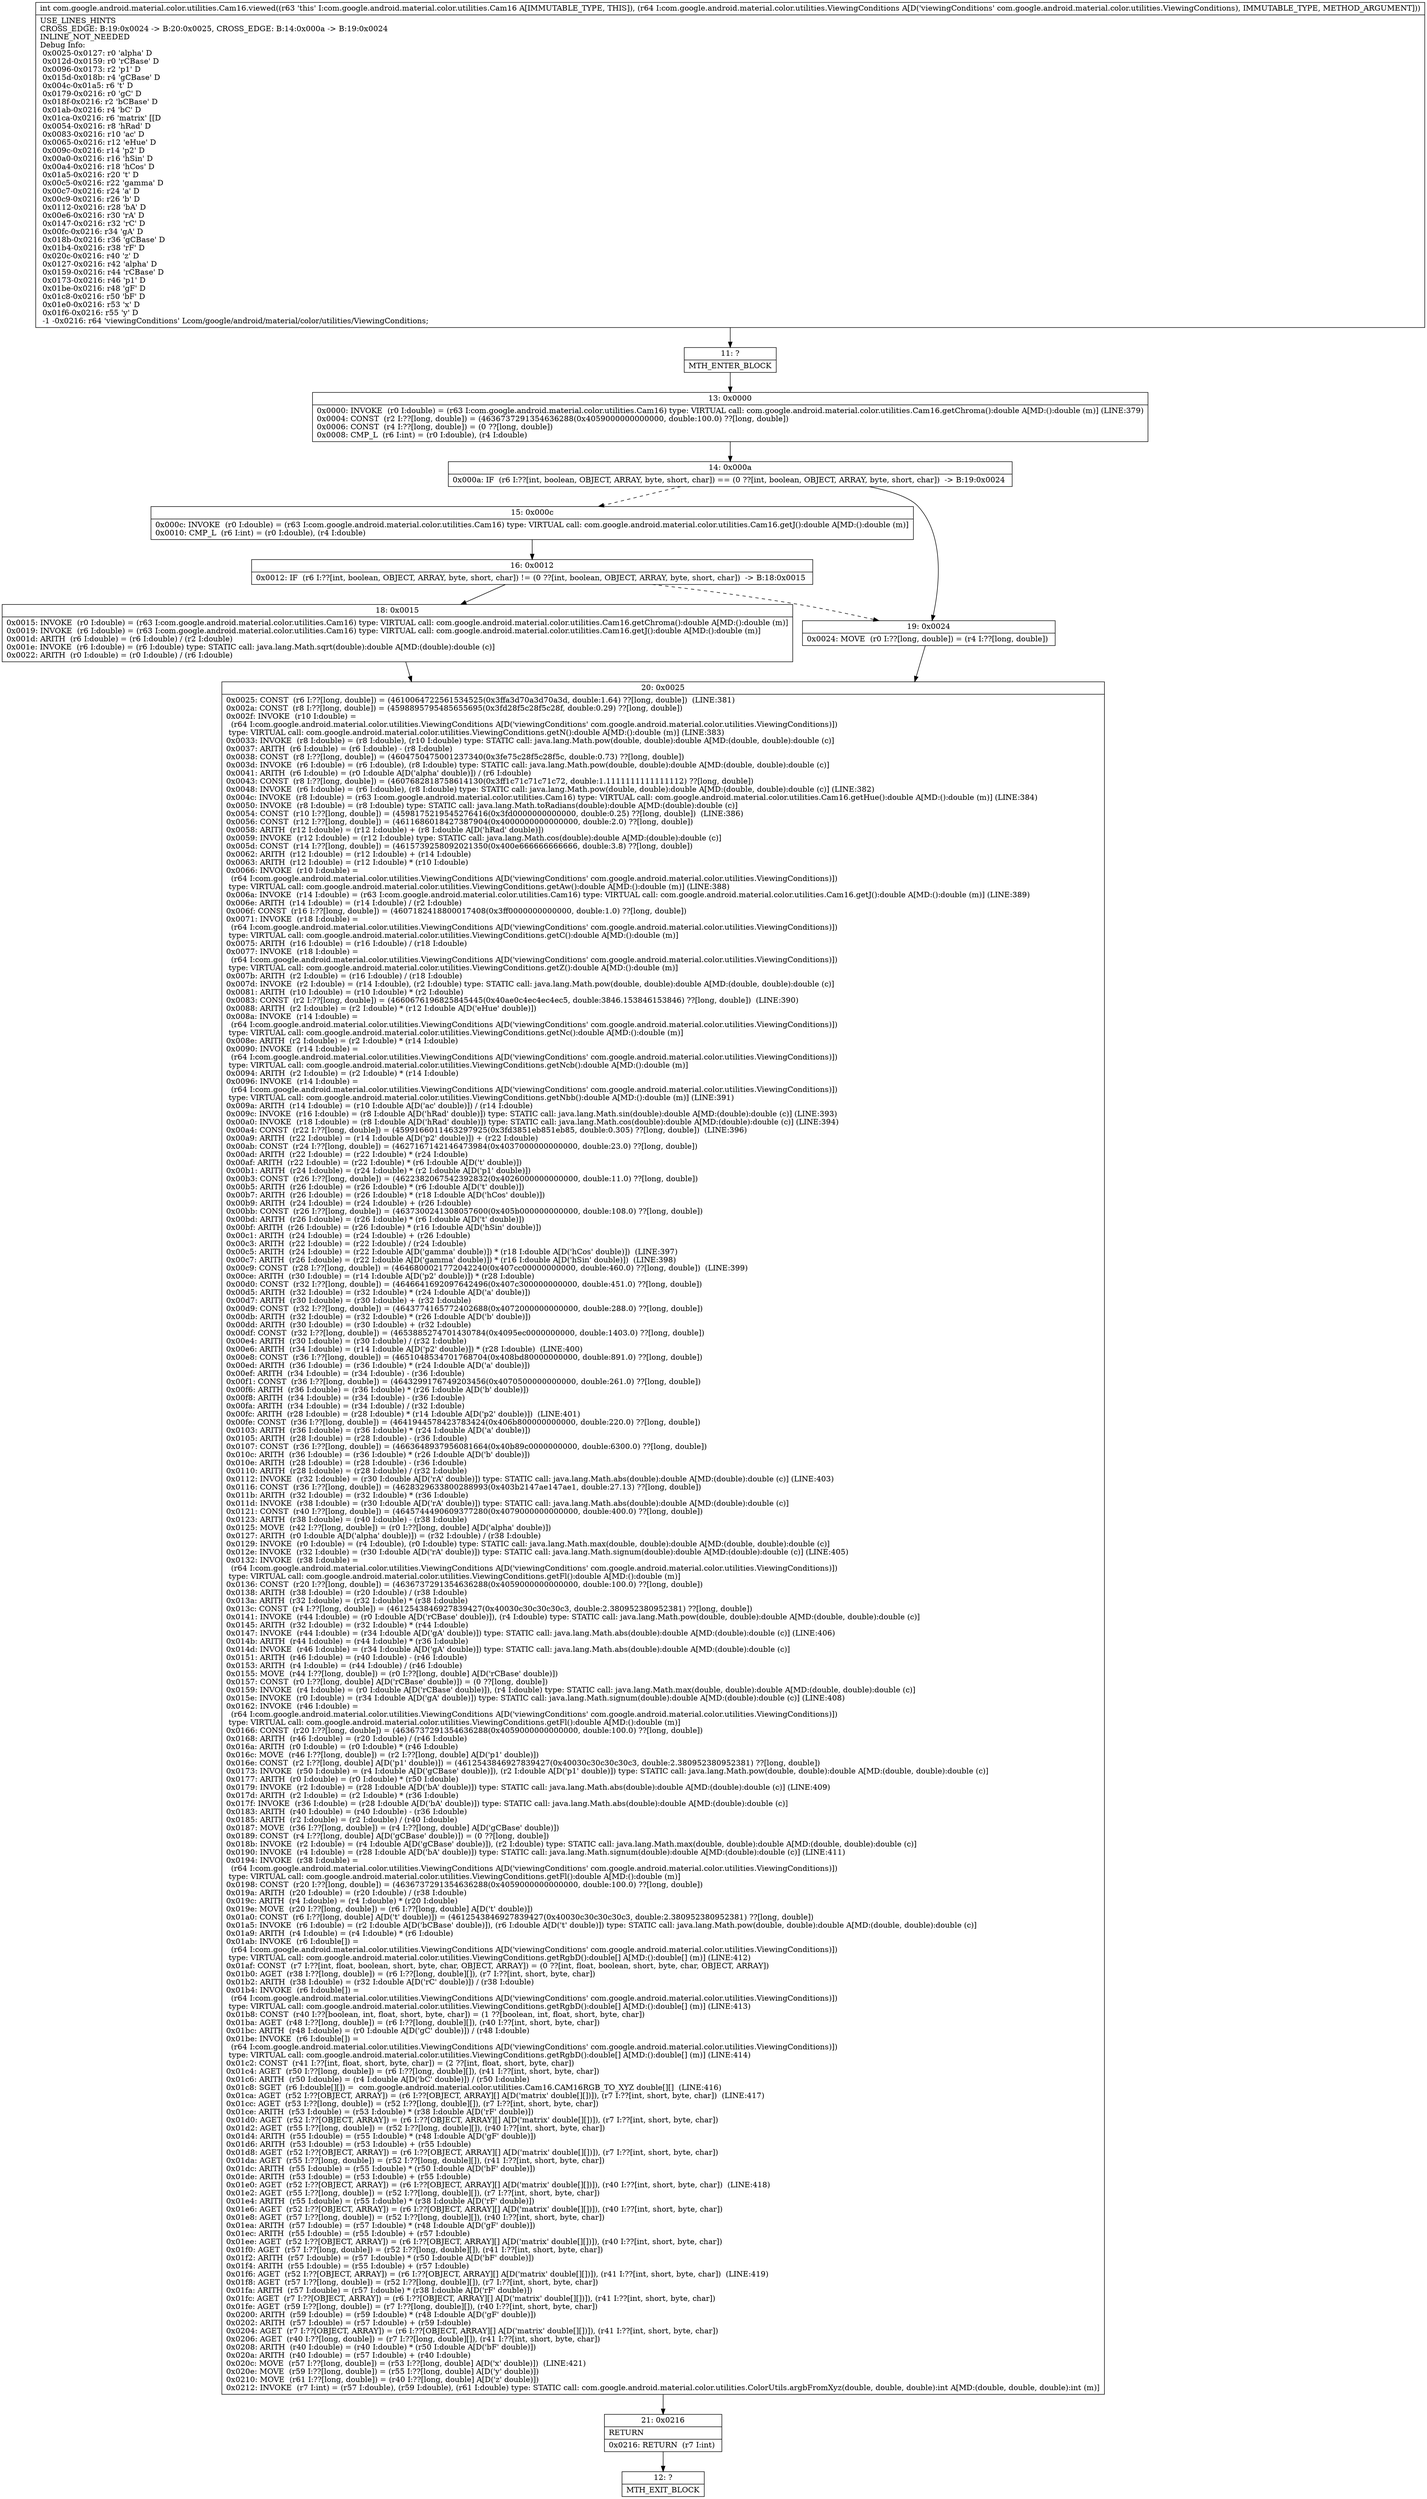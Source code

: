 digraph "CFG forcom.google.android.material.color.utilities.Cam16.viewed(Lcom\/google\/android\/material\/color\/utilities\/ViewingConditions;)I" {
Node_11 [shape=record,label="{11\:\ ?|MTH_ENTER_BLOCK\l}"];
Node_13 [shape=record,label="{13\:\ 0x0000|0x0000: INVOKE  (r0 I:double) = (r63 I:com.google.android.material.color.utilities.Cam16) type: VIRTUAL call: com.google.android.material.color.utilities.Cam16.getChroma():double A[MD:():double (m)] (LINE:379)\l0x0004: CONST  (r2 I:??[long, double]) = (4636737291354636288(0x4059000000000000, double:100.0) ??[long, double]) \l0x0006: CONST  (r4 I:??[long, double]) = (0 ??[long, double]) \l0x0008: CMP_L  (r6 I:int) = (r0 I:double), (r4 I:double) \l}"];
Node_14 [shape=record,label="{14\:\ 0x000a|0x000a: IF  (r6 I:??[int, boolean, OBJECT, ARRAY, byte, short, char]) == (0 ??[int, boolean, OBJECT, ARRAY, byte, short, char])  \-\> B:19:0x0024 \l}"];
Node_15 [shape=record,label="{15\:\ 0x000c|0x000c: INVOKE  (r0 I:double) = (r63 I:com.google.android.material.color.utilities.Cam16) type: VIRTUAL call: com.google.android.material.color.utilities.Cam16.getJ():double A[MD:():double (m)]\l0x0010: CMP_L  (r6 I:int) = (r0 I:double), (r4 I:double) \l}"];
Node_16 [shape=record,label="{16\:\ 0x0012|0x0012: IF  (r6 I:??[int, boolean, OBJECT, ARRAY, byte, short, char]) != (0 ??[int, boolean, OBJECT, ARRAY, byte, short, char])  \-\> B:18:0x0015 \l}"];
Node_18 [shape=record,label="{18\:\ 0x0015|0x0015: INVOKE  (r0 I:double) = (r63 I:com.google.android.material.color.utilities.Cam16) type: VIRTUAL call: com.google.android.material.color.utilities.Cam16.getChroma():double A[MD:():double (m)]\l0x0019: INVOKE  (r6 I:double) = (r63 I:com.google.android.material.color.utilities.Cam16) type: VIRTUAL call: com.google.android.material.color.utilities.Cam16.getJ():double A[MD:():double (m)]\l0x001d: ARITH  (r6 I:double) = (r6 I:double) \/ (r2 I:double) \l0x001e: INVOKE  (r6 I:double) = (r6 I:double) type: STATIC call: java.lang.Math.sqrt(double):double A[MD:(double):double (c)]\l0x0022: ARITH  (r0 I:double) = (r0 I:double) \/ (r6 I:double) \l}"];
Node_20 [shape=record,label="{20\:\ 0x0025|0x0025: CONST  (r6 I:??[long, double]) = (4610064722561534525(0x3ffa3d70a3d70a3d, double:1.64) ??[long, double])  (LINE:381)\l0x002a: CONST  (r8 I:??[long, double]) = (4598895795485655695(0x3fd28f5c28f5c28f, double:0.29) ??[long, double]) \l0x002f: INVOKE  (r10 I:double) = \l  (r64 I:com.google.android.material.color.utilities.ViewingConditions A[D('viewingConditions' com.google.android.material.color.utilities.ViewingConditions)])\l type: VIRTUAL call: com.google.android.material.color.utilities.ViewingConditions.getN():double A[MD:():double (m)] (LINE:383)\l0x0033: INVOKE  (r8 I:double) = (r8 I:double), (r10 I:double) type: STATIC call: java.lang.Math.pow(double, double):double A[MD:(double, double):double (c)]\l0x0037: ARITH  (r6 I:double) = (r6 I:double) \- (r8 I:double) \l0x0038: CONST  (r8 I:??[long, double]) = (4604750475001237340(0x3fe75c28f5c28f5c, double:0.73) ??[long, double]) \l0x003d: INVOKE  (r6 I:double) = (r6 I:double), (r8 I:double) type: STATIC call: java.lang.Math.pow(double, double):double A[MD:(double, double):double (c)]\l0x0041: ARITH  (r6 I:double) = (r0 I:double A[D('alpha' double)]) \/ (r6 I:double) \l0x0043: CONST  (r8 I:??[long, double]) = (4607682818758614130(0x3ff1c71c71c71c72, double:1.1111111111111112) ??[long, double]) \l0x0048: INVOKE  (r6 I:double) = (r6 I:double), (r8 I:double) type: STATIC call: java.lang.Math.pow(double, double):double A[MD:(double, double):double (c)] (LINE:382)\l0x004c: INVOKE  (r8 I:double) = (r63 I:com.google.android.material.color.utilities.Cam16) type: VIRTUAL call: com.google.android.material.color.utilities.Cam16.getHue():double A[MD:():double (m)] (LINE:384)\l0x0050: INVOKE  (r8 I:double) = (r8 I:double) type: STATIC call: java.lang.Math.toRadians(double):double A[MD:(double):double (c)]\l0x0054: CONST  (r10 I:??[long, double]) = (4598175219545276416(0x3fd0000000000000, double:0.25) ??[long, double])  (LINE:386)\l0x0056: CONST  (r12 I:??[long, double]) = (4611686018427387904(0x4000000000000000, double:2.0) ??[long, double]) \l0x0058: ARITH  (r12 I:double) = (r12 I:double) + (r8 I:double A[D('hRad' double)]) \l0x0059: INVOKE  (r12 I:double) = (r12 I:double) type: STATIC call: java.lang.Math.cos(double):double A[MD:(double):double (c)]\l0x005d: CONST  (r14 I:??[long, double]) = (4615739258092021350(0x400e666666666666, double:3.8) ??[long, double]) \l0x0062: ARITH  (r12 I:double) = (r12 I:double) + (r14 I:double) \l0x0063: ARITH  (r12 I:double) = (r12 I:double) * (r10 I:double) \l0x0066: INVOKE  (r10 I:double) = \l  (r64 I:com.google.android.material.color.utilities.ViewingConditions A[D('viewingConditions' com.google.android.material.color.utilities.ViewingConditions)])\l type: VIRTUAL call: com.google.android.material.color.utilities.ViewingConditions.getAw():double A[MD:():double (m)] (LINE:388)\l0x006a: INVOKE  (r14 I:double) = (r63 I:com.google.android.material.color.utilities.Cam16) type: VIRTUAL call: com.google.android.material.color.utilities.Cam16.getJ():double A[MD:():double (m)] (LINE:389)\l0x006e: ARITH  (r14 I:double) = (r14 I:double) \/ (r2 I:double) \l0x006f: CONST  (r16 I:??[long, double]) = (4607182418800017408(0x3ff0000000000000, double:1.0) ??[long, double]) \l0x0071: INVOKE  (r18 I:double) = \l  (r64 I:com.google.android.material.color.utilities.ViewingConditions A[D('viewingConditions' com.google.android.material.color.utilities.ViewingConditions)])\l type: VIRTUAL call: com.google.android.material.color.utilities.ViewingConditions.getC():double A[MD:():double (m)]\l0x0075: ARITH  (r16 I:double) = (r16 I:double) \/ (r18 I:double) \l0x0077: INVOKE  (r18 I:double) = \l  (r64 I:com.google.android.material.color.utilities.ViewingConditions A[D('viewingConditions' com.google.android.material.color.utilities.ViewingConditions)])\l type: VIRTUAL call: com.google.android.material.color.utilities.ViewingConditions.getZ():double A[MD:():double (m)]\l0x007b: ARITH  (r2 I:double) = (r16 I:double) \/ (r18 I:double) \l0x007d: INVOKE  (r2 I:double) = (r14 I:double), (r2 I:double) type: STATIC call: java.lang.Math.pow(double, double):double A[MD:(double, double):double (c)]\l0x0081: ARITH  (r10 I:double) = (r10 I:double) * (r2 I:double) \l0x0083: CONST  (r2 I:??[long, double]) = (4660676196825845445(0x40ae0c4ec4ec4ec5, double:3846.153846153846) ??[long, double])  (LINE:390)\l0x0088: ARITH  (r2 I:double) = (r2 I:double) * (r12 I:double A[D('eHue' double)]) \l0x008a: INVOKE  (r14 I:double) = \l  (r64 I:com.google.android.material.color.utilities.ViewingConditions A[D('viewingConditions' com.google.android.material.color.utilities.ViewingConditions)])\l type: VIRTUAL call: com.google.android.material.color.utilities.ViewingConditions.getNc():double A[MD:():double (m)]\l0x008e: ARITH  (r2 I:double) = (r2 I:double) * (r14 I:double) \l0x0090: INVOKE  (r14 I:double) = \l  (r64 I:com.google.android.material.color.utilities.ViewingConditions A[D('viewingConditions' com.google.android.material.color.utilities.ViewingConditions)])\l type: VIRTUAL call: com.google.android.material.color.utilities.ViewingConditions.getNcb():double A[MD:():double (m)]\l0x0094: ARITH  (r2 I:double) = (r2 I:double) * (r14 I:double) \l0x0096: INVOKE  (r14 I:double) = \l  (r64 I:com.google.android.material.color.utilities.ViewingConditions A[D('viewingConditions' com.google.android.material.color.utilities.ViewingConditions)])\l type: VIRTUAL call: com.google.android.material.color.utilities.ViewingConditions.getNbb():double A[MD:():double (m)] (LINE:391)\l0x009a: ARITH  (r14 I:double) = (r10 I:double A[D('ac' double)]) \/ (r14 I:double) \l0x009c: INVOKE  (r16 I:double) = (r8 I:double A[D('hRad' double)]) type: STATIC call: java.lang.Math.sin(double):double A[MD:(double):double (c)] (LINE:393)\l0x00a0: INVOKE  (r18 I:double) = (r8 I:double A[D('hRad' double)]) type: STATIC call: java.lang.Math.cos(double):double A[MD:(double):double (c)] (LINE:394)\l0x00a4: CONST  (r22 I:??[long, double]) = (4599166011463297925(0x3fd3851eb851eb85, double:0.305) ??[long, double])  (LINE:396)\l0x00a9: ARITH  (r22 I:double) = (r14 I:double A[D('p2' double)]) + (r22 I:double) \l0x00ab: CONST  (r24 I:??[long, double]) = (4627167142146473984(0x4037000000000000, double:23.0) ??[long, double]) \l0x00ad: ARITH  (r22 I:double) = (r22 I:double) * (r24 I:double) \l0x00af: ARITH  (r22 I:double) = (r22 I:double) * (r6 I:double A[D('t' double)]) \l0x00b1: ARITH  (r24 I:double) = (r24 I:double) * (r2 I:double A[D('p1' double)]) \l0x00b3: CONST  (r26 I:??[long, double]) = (4622382067542392832(0x4026000000000000, double:11.0) ??[long, double]) \l0x00b5: ARITH  (r26 I:double) = (r26 I:double) * (r6 I:double A[D('t' double)]) \l0x00b7: ARITH  (r26 I:double) = (r26 I:double) * (r18 I:double A[D('hCos' double)]) \l0x00b9: ARITH  (r24 I:double) = (r24 I:double) + (r26 I:double) \l0x00bb: CONST  (r26 I:??[long, double]) = (4637300241308057600(0x405b000000000000, double:108.0) ??[long, double]) \l0x00bd: ARITH  (r26 I:double) = (r26 I:double) * (r6 I:double A[D('t' double)]) \l0x00bf: ARITH  (r26 I:double) = (r26 I:double) * (r16 I:double A[D('hSin' double)]) \l0x00c1: ARITH  (r24 I:double) = (r24 I:double) + (r26 I:double) \l0x00c3: ARITH  (r22 I:double) = (r22 I:double) \/ (r24 I:double) \l0x00c5: ARITH  (r24 I:double) = (r22 I:double A[D('gamma' double)]) * (r18 I:double A[D('hCos' double)])  (LINE:397)\l0x00c7: ARITH  (r26 I:double) = (r22 I:double A[D('gamma' double)]) * (r16 I:double A[D('hSin' double)])  (LINE:398)\l0x00c9: CONST  (r28 I:??[long, double]) = (4646800021772042240(0x407cc00000000000, double:460.0) ??[long, double])  (LINE:399)\l0x00ce: ARITH  (r30 I:double) = (r14 I:double A[D('p2' double)]) * (r28 I:double) \l0x00d0: CONST  (r32 I:??[long, double]) = (4646641692097642496(0x407c300000000000, double:451.0) ??[long, double]) \l0x00d5: ARITH  (r32 I:double) = (r32 I:double) * (r24 I:double A[D('a' double)]) \l0x00d7: ARITH  (r30 I:double) = (r30 I:double) + (r32 I:double) \l0x00d9: CONST  (r32 I:??[long, double]) = (4643774165772402688(0x4072000000000000, double:288.0) ??[long, double]) \l0x00db: ARITH  (r32 I:double) = (r32 I:double) * (r26 I:double A[D('b' double)]) \l0x00dd: ARITH  (r30 I:double) = (r30 I:double) + (r32 I:double) \l0x00df: CONST  (r32 I:??[long, double]) = (4653885274701430784(0x4095ec0000000000, double:1403.0) ??[long, double]) \l0x00e4: ARITH  (r30 I:double) = (r30 I:double) \/ (r32 I:double) \l0x00e6: ARITH  (r34 I:double) = (r14 I:double A[D('p2' double)]) * (r28 I:double)  (LINE:400)\l0x00e8: CONST  (r36 I:??[long, double]) = (4651048534701768704(0x408bd80000000000, double:891.0) ??[long, double]) \l0x00ed: ARITH  (r36 I:double) = (r36 I:double) * (r24 I:double A[D('a' double)]) \l0x00ef: ARITH  (r34 I:double) = (r34 I:double) \- (r36 I:double) \l0x00f1: CONST  (r36 I:??[long, double]) = (4643299176749203456(0x4070500000000000, double:261.0) ??[long, double]) \l0x00f6: ARITH  (r36 I:double) = (r36 I:double) * (r26 I:double A[D('b' double)]) \l0x00f8: ARITH  (r34 I:double) = (r34 I:double) \- (r36 I:double) \l0x00fa: ARITH  (r34 I:double) = (r34 I:double) \/ (r32 I:double) \l0x00fc: ARITH  (r28 I:double) = (r28 I:double) * (r14 I:double A[D('p2' double)])  (LINE:401)\l0x00fe: CONST  (r36 I:??[long, double]) = (4641944578423783424(0x406b800000000000, double:220.0) ??[long, double]) \l0x0103: ARITH  (r36 I:double) = (r36 I:double) * (r24 I:double A[D('a' double)]) \l0x0105: ARITH  (r28 I:double) = (r28 I:double) \- (r36 I:double) \l0x0107: CONST  (r36 I:??[long, double]) = (4663648937956081664(0x40b89c0000000000, double:6300.0) ??[long, double]) \l0x010c: ARITH  (r36 I:double) = (r36 I:double) * (r26 I:double A[D('b' double)]) \l0x010e: ARITH  (r28 I:double) = (r28 I:double) \- (r36 I:double) \l0x0110: ARITH  (r28 I:double) = (r28 I:double) \/ (r32 I:double) \l0x0112: INVOKE  (r32 I:double) = (r30 I:double A[D('rA' double)]) type: STATIC call: java.lang.Math.abs(double):double A[MD:(double):double (c)] (LINE:403)\l0x0116: CONST  (r36 I:??[long, double]) = (4628329633800288993(0x403b2147ae147ae1, double:27.13) ??[long, double]) \l0x011b: ARITH  (r32 I:double) = (r32 I:double) * (r36 I:double) \l0x011d: INVOKE  (r38 I:double) = (r30 I:double A[D('rA' double)]) type: STATIC call: java.lang.Math.abs(double):double A[MD:(double):double (c)]\l0x0121: CONST  (r40 I:??[long, double]) = (4645744490609377280(0x4079000000000000, double:400.0) ??[long, double]) \l0x0123: ARITH  (r38 I:double) = (r40 I:double) \- (r38 I:double) \l0x0125: MOVE  (r42 I:??[long, double]) = (r0 I:??[long, double] A[D('alpha' double)]) \l0x0127: ARITH  (r0 I:double A[D('alpha' double)]) = (r32 I:double) \/ (r38 I:double) \l0x0129: INVOKE  (r0 I:double) = (r4 I:double), (r0 I:double) type: STATIC call: java.lang.Math.max(double, double):double A[MD:(double, double):double (c)]\l0x012e: INVOKE  (r32 I:double) = (r30 I:double A[D('rA' double)]) type: STATIC call: java.lang.Math.signum(double):double A[MD:(double):double (c)] (LINE:405)\l0x0132: INVOKE  (r38 I:double) = \l  (r64 I:com.google.android.material.color.utilities.ViewingConditions A[D('viewingConditions' com.google.android.material.color.utilities.ViewingConditions)])\l type: VIRTUAL call: com.google.android.material.color.utilities.ViewingConditions.getFl():double A[MD:():double (m)]\l0x0136: CONST  (r20 I:??[long, double]) = (4636737291354636288(0x4059000000000000, double:100.0) ??[long, double]) \l0x0138: ARITH  (r38 I:double) = (r20 I:double) \/ (r38 I:double) \l0x013a: ARITH  (r32 I:double) = (r32 I:double) * (r38 I:double) \l0x013c: CONST  (r4 I:??[long, double]) = (4612543846927839427(0x40030c30c30c30c3, double:2.380952380952381) ??[long, double]) \l0x0141: INVOKE  (r44 I:double) = (r0 I:double A[D('rCBase' double)]), (r4 I:double) type: STATIC call: java.lang.Math.pow(double, double):double A[MD:(double, double):double (c)]\l0x0145: ARITH  (r32 I:double) = (r32 I:double) * (r44 I:double) \l0x0147: INVOKE  (r44 I:double) = (r34 I:double A[D('gA' double)]) type: STATIC call: java.lang.Math.abs(double):double A[MD:(double):double (c)] (LINE:406)\l0x014b: ARITH  (r44 I:double) = (r44 I:double) * (r36 I:double) \l0x014d: INVOKE  (r46 I:double) = (r34 I:double A[D('gA' double)]) type: STATIC call: java.lang.Math.abs(double):double A[MD:(double):double (c)]\l0x0151: ARITH  (r46 I:double) = (r40 I:double) \- (r46 I:double) \l0x0153: ARITH  (r4 I:double) = (r44 I:double) \/ (r46 I:double) \l0x0155: MOVE  (r44 I:??[long, double]) = (r0 I:??[long, double] A[D('rCBase' double)]) \l0x0157: CONST  (r0 I:??[long, double] A[D('rCBase' double)]) = (0 ??[long, double]) \l0x0159: INVOKE  (r4 I:double) = (r0 I:double A[D('rCBase' double)]), (r4 I:double) type: STATIC call: java.lang.Math.max(double, double):double A[MD:(double, double):double (c)]\l0x015e: INVOKE  (r0 I:double) = (r34 I:double A[D('gA' double)]) type: STATIC call: java.lang.Math.signum(double):double A[MD:(double):double (c)] (LINE:408)\l0x0162: INVOKE  (r46 I:double) = \l  (r64 I:com.google.android.material.color.utilities.ViewingConditions A[D('viewingConditions' com.google.android.material.color.utilities.ViewingConditions)])\l type: VIRTUAL call: com.google.android.material.color.utilities.ViewingConditions.getFl():double A[MD:():double (m)]\l0x0166: CONST  (r20 I:??[long, double]) = (4636737291354636288(0x4059000000000000, double:100.0) ??[long, double]) \l0x0168: ARITH  (r46 I:double) = (r20 I:double) \/ (r46 I:double) \l0x016a: ARITH  (r0 I:double) = (r0 I:double) * (r46 I:double) \l0x016c: MOVE  (r46 I:??[long, double]) = (r2 I:??[long, double] A[D('p1' double)]) \l0x016e: CONST  (r2 I:??[long, double] A[D('p1' double)]) = (4612543846927839427(0x40030c30c30c30c3, double:2.380952380952381) ??[long, double]) \l0x0173: INVOKE  (r50 I:double) = (r4 I:double A[D('gCBase' double)]), (r2 I:double A[D('p1' double)]) type: STATIC call: java.lang.Math.pow(double, double):double A[MD:(double, double):double (c)]\l0x0177: ARITH  (r0 I:double) = (r0 I:double) * (r50 I:double) \l0x0179: INVOKE  (r2 I:double) = (r28 I:double A[D('bA' double)]) type: STATIC call: java.lang.Math.abs(double):double A[MD:(double):double (c)] (LINE:409)\l0x017d: ARITH  (r2 I:double) = (r2 I:double) * (r36 I:double) \l0x017f: INVOKE  (r36 I:double) = (r28 I:double A[D('bA' double)]) type: STATIC call: java.lang.Math.abs(double):double A[MD:(double):double (c)]\l0x0183: ARITH  (r40 I:double) = (r40 I:double) \- (r36 I:double) \l0x0185: ARITH  (r2 I:double) = (r2 I:double) \/ (r40 I:double) \l0x0187: MOVE  (r36 I:??[long, double]) = (r4 I:??[long, double] A[D('gCBase' double)]) \l0x0189: CONST  (r4 I:??[long, double] A[D('gCBase' double)]) = (0 ??[long, double]) \l0x018b: INVOKE  (r2 I:double) = (r4 I:double A[D('gCBase' double)]), (r2 I:double) type: STATIC call: java.lang.Math.max(double, double):double A[MD:(double, double):double (c)]\l0x0190: INVOKE  (r4 I:double) = (r28 I:double A[D('bA' double)]) type: STATIC call: java.lang.Math.signum(double):double A[MD:(double):double (c)] (LINE:411)\l0x0194: INVOKE  (r38 I:double) = \l  (r64 I:com.google.android.material.color.utilities.ViewingConditions A[D('viewingConditions' com.google.android.material.color.utilities.ViewingConditions)])\l type: VIRTUAL call: com.google.android.material.color.utilities.ViewingConditions.getFl():double A[MD:():double (m)]\l0x0198: CONST  (r20 I:??[long, double]) = (4636737291354636288(0x4059000000000000, double:100.0) ??[long, double]) \l0x019a: ARITH  (r20 I:double) = (r20 I:double) \/ (r38 I:double) \l0x019c: ARITH  (r4 I:double) = (r4 I:double) * (r20 I:double) \l0x019e: MOVE  (r20 I:??[long, double]) = (r6 I:??[long, double] A[D('t' double)]) \l0x01a0: CONST  (r6 I:??[long, double] A[D('t' double)]) = (4612543846927839427(0x40030c30c30c30c3, double:2.380952380952381) ??[long, double]) \l0x01a5: INVOKE  (r6 I:double) = (r2 I:double A[D('bCBase' double)]), (r6 I:double A[D('t' double)]) type: STATIC call: java.lang.Math.pow(double, double):double A[MD:(double, double):double (c)]\l0x01a9: ARITH  (r4 I:double) = (r4 I:double) * (r6 I:double) \l0x01ab: INVOKE  (r6 I:double[]) = \l  (r64 I:com.google.android.material.color.utilities.ViewingConditions A[D('viewingConditions' com.google.android.material.color.utilities.ViewingConditions)])\l type: VIRTUAL call: com.google.android.material.color.utilities.ViewingConditions.getRgbD():double[] A[MD:():double[] (m)] (LINE:412)\l0x01af: CONST  (r7 I:??[int, float, boolean, short, byte, char, OBJECT, ARRAY]) = (0 ??[int, float, boolean, short, byte, char, OBJECT, ARRAY]) \l0x01b0: AGET  (r38 I:??[long, double]) = (r6 I:??[long, double][]), (r7 I:??[int, short, byte, char]) \l0x01b2: ARITH  (r38 I:double) = (r32 I:double A[D('rC' double)]) \/ (r38 I:double) \l0x01b4: INVOKE  (r6 I:double[]) = \l  (r64 I:com.google.android.material.color.utilities.ViewingConditions A[D('viewingConditions' com.google.android.material.color.utilities.ViewingConditions)])\l type: VIRTUAL call: com.google.android.material.color.utilities.ViewingConditions.getRgbD():double[] A[MD:():double[] (m)] (LINE:413)\l0x01b8: CONST  (r40 I:??[boolean, int, float, short, byte, char]) = (1 ??[boolean, int, float, short, byte, char]) \l0x01ba: AGET  (r48 I:??[long, double]) = (r6 I:??[long, double][]), (r40 I:??[int, short, byte, char]) \l0x01bc: ARITH  (r48 I:double) = (r0 I:double A[D('gC' double)]) \/ (r48 I:double) \l0x01be: INVOKE  (r6 I:double[]) = \l  (r64 I:com.google.android.material.color.utilities.ViewingConditions A[D('viewingConditions' com.google.android.material.color.utilities.ViewingConditions)])\l type: VIRTUAL call: com.google.android.material.color.utilities.ViewingConditions.getRgbD():double[] A[MD:():double[] (m)] (LINE:414)\l0x01c2: CONST  (r41 I:??[int, float, short, byte, char]) = (2 ??[int, float, short, byte, char]) \l0x01c4: AGET  (r50 I:??[long, double]) = (r6 I:??[long, double][]), (r41 I:??[int, short, byte, char]) \l0x01c6: ARITH  (r50 I:double) = (r4 I:double A[D('bC' double)]) \/ (r50 I:double) \l0x01c8: SGET  (r6 I:double[][]) =  com.google.android.material.color.utilities.Cam16.CAM16RGB_TO_XYZ double[][]  (LINE:416)\l0x01ca: AGET  (r52 I:??[OBJECT, ARRAY]) = (r6 I:??[OBJECT, ARRAY][] A[D('matrix' double[][])]), (r7 I:??[int, short, byte, char])  (LINE:417)\l0x01cc: AGET  (r53 I:??[long, double]) = (r52 I:??[long, double][]), (r7 I:??[int, short, byte, char]) \l0x01ce: ARITH  (r53 I:double) = (r53 I:double) * (r38 I:double A[D('rF' double)]) \l0x01d0: AGET  (r52 I:??[OBJECT, ARRAY]) = (r6 I:??[OBJECT, ARRAY][] A[D('matrix' double[][])]), (r7 I:??[int, short, byte, char]) \l0x01d2: AGET  (r55 I:??[long, double]) = (r52 I:??[long, double][]), (r40 I:??[int, short, byte, char]) \l0x01d4: ARITH  (r55 I:double) = (r55 I:double) * (r48 I:double A[D('gF' double)]) \l0x01d6: ARITH  (r53 I:double) = (r53 I:double) + (r55 I:double) \l0x01d8: AGET  (r52 I:??[OBJECT, ARRAY]) = (r6 I:??[OBJECT, ARRAY][] A[D('matrix' double[][])]), (r7 I:??[int, short, byte, char]) \l0x01da: AGET  (r55 I:??[long, double]) = (r52 I:??[long, double][]), (r41 I:??[int, short, byte, char]) \l0x01dc: ARITH  (r55 I:double) = (r55 I:double) * (r50 I:double A[D('bF' double)]) \l0x01de: ARITH  (r53 I:double) = (r53 I:double) + (r55 I:double) \l0x01e0: AGET  (r52 I:??[OBJECT, ARRAY]) = (r6 I:??[OBJECT, ARRAY][] A[D('matrix' double[][])]), (r40 I:??[int, short, byte, char])  (LINE:418)\l0x01e2: AGET  (r55 I:??[long, double]) = (r52 I:??[long, double][]), (r7 I:??[int, short, byte, char]) \l0x01e4: ARITH  (r55 I:double) = (r55 I:double) * (r38 I:double A[D('rF' double)]) \l0x01e6: AGET  (r52 I:??[OBJECT, ARRAY]) = (r6 I:??[OBJECT, ARRAY][] A[D('matrix' double[][])]), (r40 I:??[int, short, byte, char]) \l0x01e8: AGET  (r57 I:??[long, double]) = (r52 I:??[long, double][]), (r40 I:??[int, short, byte, char]) \l0x01ea: ARITH  (r57 I:double) = (r57 I:double) * (r48 I:double A[D('gF' double)]) \l0x01ec: ARITH  (r55 I:double) = (r55 I:double) + (r57 I:double) \l0x01ee: AGET  (r52 I:??[OBJECT, ARRAY]) = (r6 I:??[OBJECT, ARRAY][] A[D('matrix' double[][])]), (r40 I:??[int, short, byte, char]) \l0x01f0: AGET  (r57 I:??[long, double]) = (r52 I:??[long, double][]), (r41 I:??[int, short, byte, char]) \l0x01f2: ARITH  (r57 I:double) = (r57 I:double) * (r50 I:double A[D('bF' double)]) \l0x01f4: ARITH  (r55 I:double) = (r55 I:double) + (r57 I:double) \l0x01f6: AGET  (r52 I:??[OBJECT, ARRAY]) = (r6 I:??[OBJECT, ARRAY][] A[D('matrix' double[][])]), (r41 I:??[int, short, byte, char])  (LINE:419)\l0x01f8: AGET  (r57 I:??[long, double]) = (r52 I:??[long, double][]), (r7 I:??[int, short, byte, char]) \l0x01fa: ARITH  (r57 I:double) = (r57 I:double) * (r38 I:double A[D('rF' double)]) \l0x01fc: AGET  (r7 I:??[OBJECT, ARRAY]) = (r6 I:??[OBJECT, ARRAY][] A[D('matrix' double[][])]), (r41 I:??[int, short, byte, char]) \l0x01fe: AGET  (r59 I:??[long, double]) = (r7 I:??[long, double][]), (r40 I:??[int, short, byte, char]) \l0x0200: ARITH  (r59 I:double) = (r59 I:double) * (r48 I:double A[D('gF' double)]) \l0x0202: ARITH  (r57 I:double) = (r57 I:double) + (r59 I:double) \l0x0204: AGET  (r7 I:??[OBJECT, ARRAY]) = (r6 I:??[OBJECT, ARRAY][] A[D('matrix' double[][])]), (r41 I:??[int, short, byte, char]) \l0x0206: AGET  (r40 I:??[long, double]) = (r7 I:??[long, double][]), (r41 I:??[int, short, byte, char]) \l0x0208: ARITH  (r40 I:double) = (r40 I:double) * (r50 I:double A[D('bF' double)]) \l0x020a: ARITH  (r40 I:double) = (r57 I:double) + (r40 I:double) \l0x020c: MOVE  (r57 I:??[long, double]) = (r53 I:??[long, double] A[D('x' double)])  (LINE:421)\l0x020e: MOVE  (r59 I:??[long, double]) = (r55 I:??[long, double] A[D('y' double)]) \l0x0210: MOVE  (r61 I:??[long, double]) = (r40 I:??[long, double] A[D('z' double)]) \l0x0212: INVOKE  (r7 I:int) = (r57 I:double), (r59 I:double), (r61 I:double) type: STATIC call: com.google.android.material.color.utilities.ColorUtils.argbFromXyz(double, double, double):int A[MD:(double, double, double):int (m)]\l}"];
Node_21 [shape=record,label="{21\:\ 0x0216|RETURN\l|0x0216: RETURN  (r7 I:int) \l}"];
Node_12 [shape=record,label="{12\:\ ?|MTH_EXIT_BLOCK\l}"];
Node_19 [shape=record,label="{19\:\ 0x0024|0x0024: MOVE  (r0 I:??[long, double]) = (r4 I:??[long, double]) \l}"];
MethodNode[shape=record,label="{int com.google.android.material.color.utilities.Cam16.viewed((r63 'this' I:com.google.android.material.color.utilities.Cam16 A[IMMUTABLE_TYPE, THIS]), (r64 I:com.google.android.material.color.utilities.ViewingConditions A[D('viewingConditions' com.google.android.material.color.utilities.ViewingConditions), IMMUTABLE_TYPE, METHOD_ARGUMENT]))  | USE_LINES_HINTS\lCROSS_EDGE: B:19:0x0024 \-\> B:20:0x0025, CROSS_EDGE: B:14:0x000a \-\> B:19:0x0024\lINLINE_NOT_NEEDED\lDebug Info:\l  0x0025\-0x0127: r0 'alpha' D\l  0x012d\-0x0159: r0 'rCBase' D\l  0x0096\-0x0173: r2 'p1' D\l  0x015d\-0x018b: r4 'gCBase' D\l  0x004c\-0x01a5: r6 't' D\l  0x0179\-0x0216: r0 'gC' D\l  0x018f\-0x0216: r2 'bCBase' D\l  0x01ab\-0x0216: r4 'bC' D\l  0x01ca\-0x0216: r6 'matrix' [[D\l  0x0054\-0x0216: r8 'hRad' D\l  0x0083\-0x0216: r10 'ac' D\l  0x0065\-0x0216: r12 'eHue' D\l  0x009c\-0x0216: r14 'p2' D\l  0x00a0\-0x0216: r16 'hSin' D\l  0x00a4\-0x0216: r18 'hCos' D\l  0x01a5\-0x0216: r20 't' D\l  0x00c5\-0x0216: r22 'gamma' D\l  0x00c7\-0x0216: r24 'a' D\l  0x00c9\-0x0216: r26 'b' D\l  0x0112\-0x0216: r28 'bA' D\l  0x00e6\-0x0216: r30 'rA' D\l  0x0147\-0x0216: r32 'rC' D\l  0x00fc\-0x0216: r34 'gA' D\l  0x018b\-0x0216: r36 'gCBase' D\l  0x01b4\-0x0216: r38 'rF' D\l  0x020c\-0x0216: r40 'z' D\l  0x0127\-0x0216: r42 'alpha' D\l  0x0159\-0x0216: r44 'rCBase' D\l  0x0173\-0x0216: r46 'p1' D\l  0x01be\-0x0216: r48 'gF' D\l  0x01c8\-0x0216: r50 'bF' D\l  0x01e0\-0x0216: r53 'x' D\l  0x01f6\-0x0216: r55 'y' D\l  \-1 \-0x0216: r64 'viewingConditions' Lcom\/google\/android\/material\/color\/utilities\/ViewingConditions;\l}"];
MethodNode -> Node_11;Node_11 -> Node_13;
Node_13 -> Node_14;
Node_14 -> Node_15[style=dashed];
Node_14 -> Node_19;
Node_15 -> Node_16;
Node_16 -> Node_18;
Node_16 -> Node_19[style=dashed];
Node_18 -> Node_20;
Node_20 -> Node_21;
Node_21 -> Node_12;
Node_19 -> Node_20;
}

